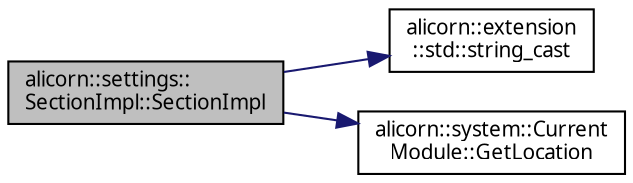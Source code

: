 digraph "alicorn::settings::SectionImpl::SectionImpl"
{
 // INTERACTIVE_SVG=YES
  edge [fontname="Verdana",fontsize="10",labelfontname="Verdana",labelfontsize="10"];
  node [fontname="Verdana",fontsize="10",shape=record];
  rankdir="LR";
  Node1 [label="alicorn::settings::\lSectionImpl::SectionImpl",height=0.2,width=0.4,color="black", fillcolor="grey75", style="filled", fontcolor="black"];
  Node1 -> Node2 [color="midnightblue",fontsize="10",style="solid",fontname="Verdana"];
  Node2 [label="alicorn::extension\l::std::string_cast",height=0.2,width=0.4,color="black", fillcolor="white", style="filled",URL="$a00491.html#gafc1bb38569424983a63fbf99ce9f47c1",tooltip="Класс входит в Проект Std   Функция преобразования строк из одной кодировки в другую. "];
  Node1 -> Node3 [color="midnightblue",fontsize="10",style="solid",fontname="Verdana"];
  Node3 [label="alicorn::system::Current\lModule::GetLocation",height=0.2,width=0.4,color="black", fillcolor="white", style="filled",URL="$a00076.html#a260058308984fa58b2294c9bef431cb3",tooltip="Функция получения пути к папке расположения текущего модуля. "];
}
